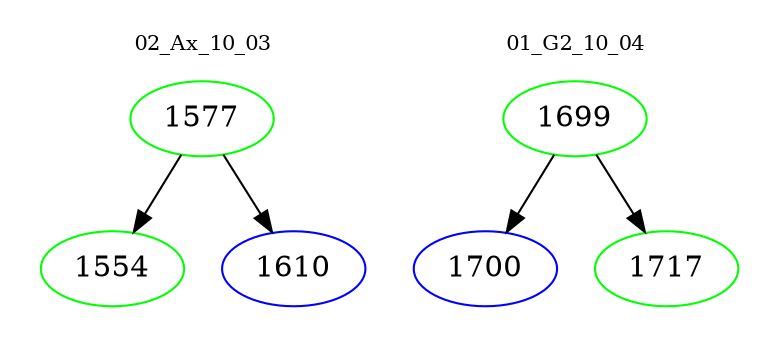digraph{
subgraph cluster_0 {
color = white
label = "02_Ax_10_03";
fontsize=10;
T0_1577 [label="1577", color="green"]
T0_1577 -> T0_1554 [color="black"]
T0_1554 [label="1554", color="green"]
T0_1577 -> T0_1610 [color="black"]
T0_1610 [label="1610", color="blue"]
}
subgraph cluster_1 {
color = white
label = "01_G2_10_04";
fontsize=10;
T1_1699 [label="1699", color="green"]
T1_1699 -> T1_1700 [color="black"]
T1_1700 [label="1700", color="blue"]
T1_1699 -> T1_1717 [color="black"]
T1_1717 [label="1717", color="green"]
}
}
